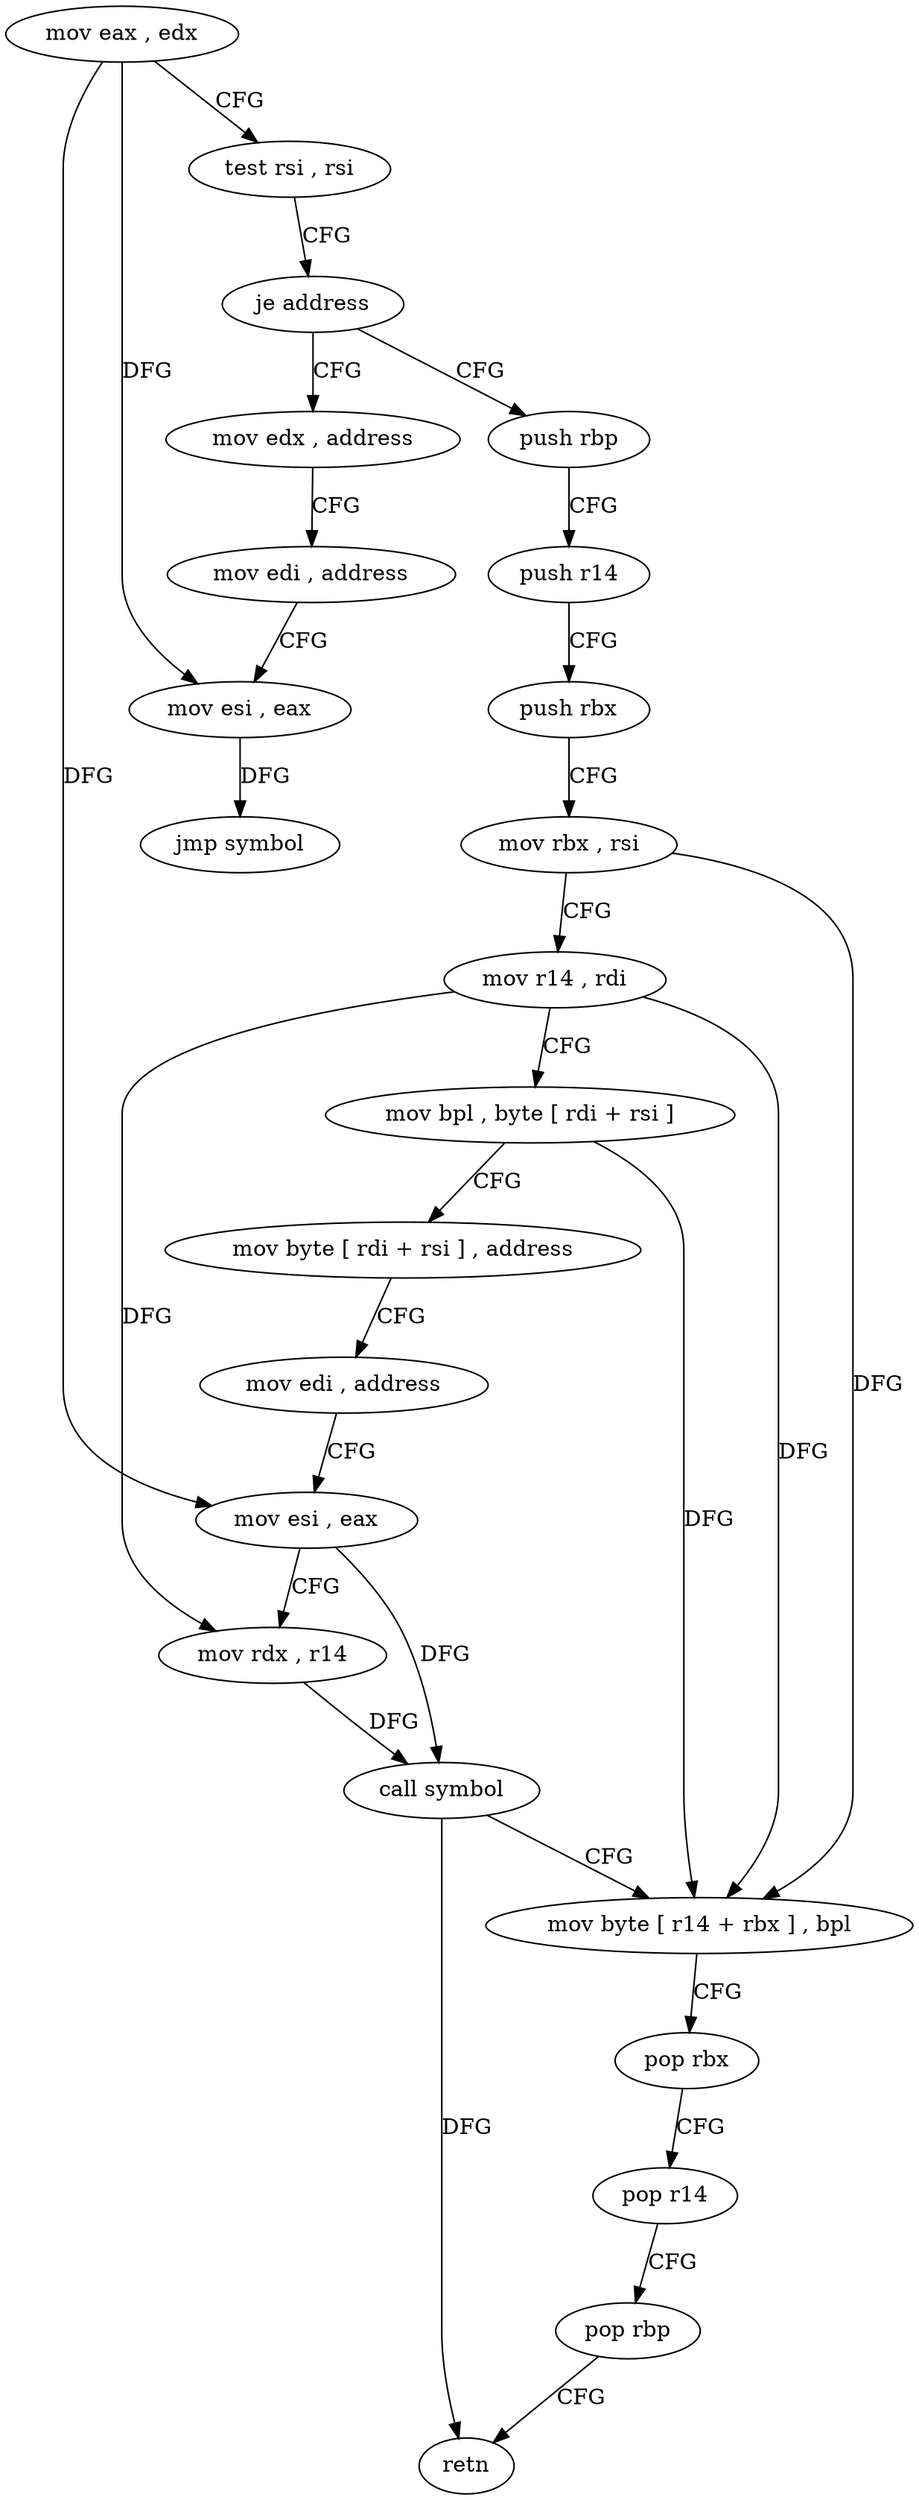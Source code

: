 digraph "func" {
"4211264" [label = "mov eax , edx" ]
"4211266" [label = "test rsi , rsi" ]
"4211269" [label = "je address" ]
"4211313" [label = "mov edx , address" ]
"4211271" [label = "push rbp" ]
"4211318" [label = "mov edi , address" ]
"4211323" [label = "mov esi , eax" ]
"4211325" [label = "jmp symbol" ]
"4211272" [label = "push r14" ]
"4211274" [label = "push rbx" ]
"4211275" [label = "mov rbx , rsi" ]
"4211278" [label = "mov r14 , rdi" ]
"4211281" [label = "mov bpl , byte [ rdi + rsi ]" ]
"4211285" [label = "mov byte [ rdi + rsi ] , address" ]
"4211289" [label = "mov edi , address" ]
"4211294" [label = "mov esi , eax" ]
"4211296" [label = "mov rdx , r14" ]
"4211299" [label = "call symbol" ]
"4211304" [label = "mov byte [ r14 + rbx ] , bpl" ]
"4211308" [label = "pop rbx" ]
"4211309" [label = "pop r14" ]
"4211311" [label = "pop rbp" ]
"4211312" [label = "retn" ]
"4211264" -> "4211266" [ label = "CFG" ]
"4211264" -> "4211323" [ label = "DFG" ]
"4211264" -> "4211294" [ label = "DFG" ]
"4211266" -> "4211269" [ label = "CFG" ]
"4211269" -> "4211313" [ label = "CFG" ]
"4211269" -> "4211271" [ label = "CFG" ]
"4211313" -> "4211318" [ label = "CFG" ]
"4211271" -> "4211272" [ label = "CFG" ]
"4211318" -> "4211323" [ label = "CFG" ]
"4211323" -> "4211325" [ label = "DFG" ]
"4211272" -> "4211274" [ label = "CFG" ]
"4211274" -> "4211275" [ label = "CFG" ]
"4211275" -> "4211278" [ label = "CFG" ]
"4211275" -> "4211304" [ label = "DFG" ]
"4211278" -> "4211281" [ label = "CFG" ]
"4211278" -> "4211296" [ label = "DFG" ]
"4211278" -> "4211304" [ label = "DFG" ]
"4211281" -> "4211285" [ label = "CFG" ]
"4211281" -> "4211304" [ label = "DFG" ]
"4211285" -> "4211289" [ label = "CFG" ]
"4211289" -> "4211294" [ label = "CFG" ]
"4211294" -> "4211296" [ label = "CFG" ]
"4211294" -> "4211299" [ label = "DFG" ]
"4211296" -> "4211299" [ label = "DFG" ]
"4211299" -> "4211304" [ label = "CFG" ]
"4211299" -> "4211312" [ label = "DFG" ]
"4211304" -> "4211308" [ label = "CFG" ]
"4211308" -> "4211309" [ label = "CFG" ]
"4211309" -> "4211311" [ label = "CFG" ]
"4211311" -> "4211312" [ label = "CFG" ]
}
